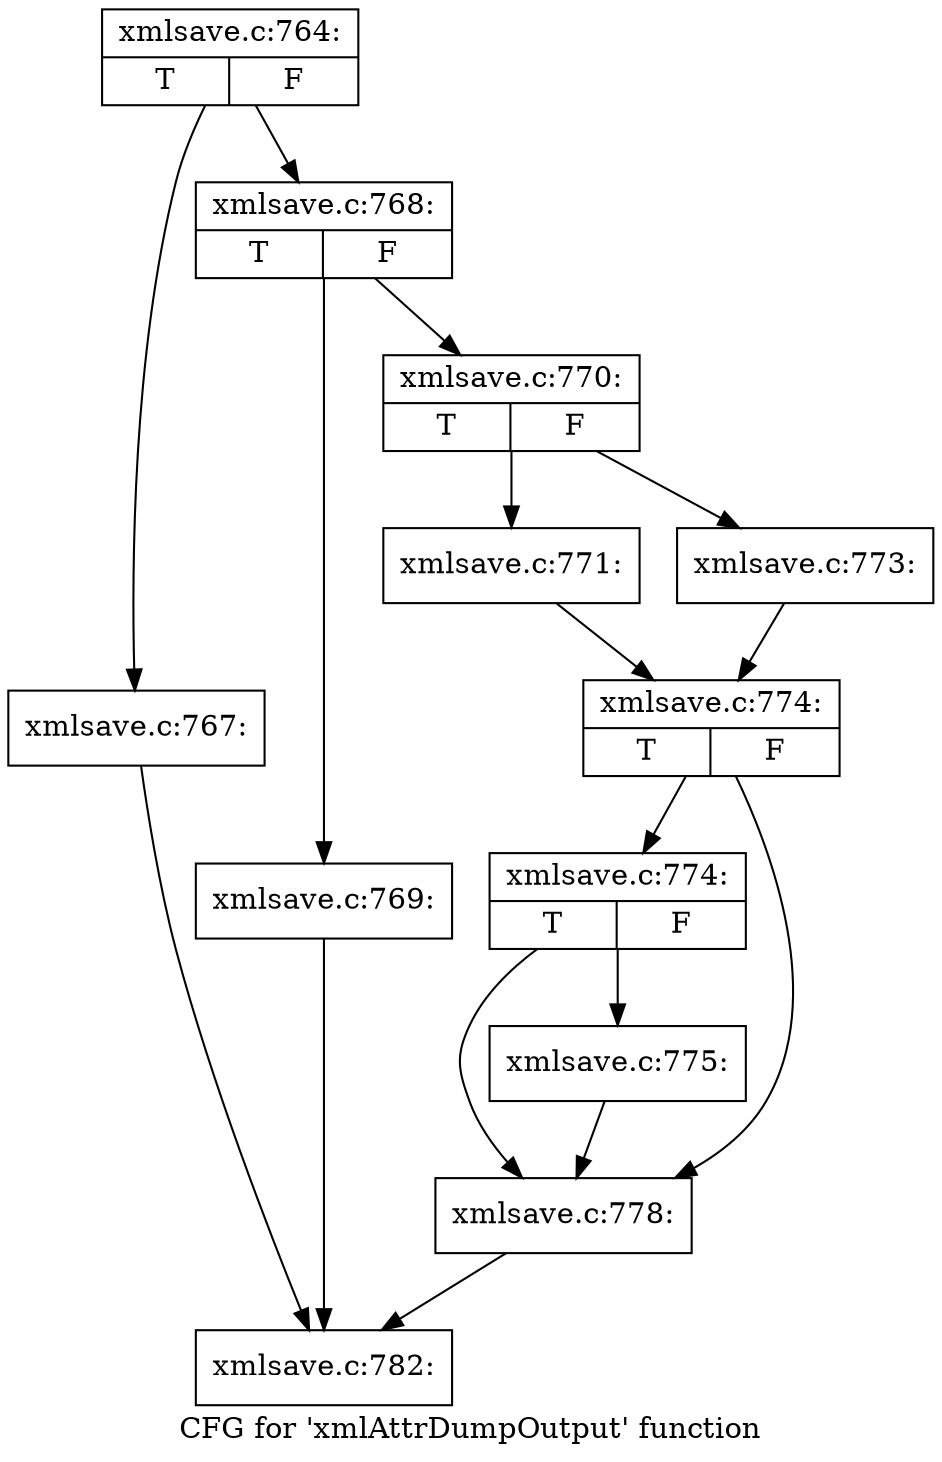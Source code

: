 digraph "CFG for 'xmlAttrDumpOutput' function" {
	label="CFG for 'xmlAttrDumpOutput' function";

	Node0x5832a50 [shape=record,label="{xmlsave.c:764:|{<s0>T|<s1>F}}"];
	Node0x5832a50 -> Node0x5832fc0;
	Node0x5832a50 -> Node0x58378b0;
	Node0x5832fc0 [shape=record,label="{xmlsave.c:767:}"];
	Node0x5832fc0 -> Node0x5836f30;
	Node0x58378b0 [shape=record,label="{xmlsave.c:768:|{<s0>T|<s1>F}}"];
	Node0x58378b0 -> Node0x5837f00;
	Node0x58378b0 -> Node0x5837f50;
	Node0x5837f00 [shape=record,label="{xmlsave.c:769:}"];
	Node0x5837f00 -> Node0x5836f30;
	Node0x5837f50 [shape=record,label="{xmlsave.c:770:|{<s0>T|<s1>F}}"];
	Node0x5837f50 -> Node0x5838300;
	Node0x5837f50 -> Node0x58383a0;
	Node0x5838300 [shape=record,label="{xmlsave.c:771:}"];
	Node0x5838300 -> Node0x5838350;
	Node0x58383a0 [shape=record,label="{xmlsave.c:773:}"];
	Node0x58383a0 -> Node0x5838350;
	Node0x5838350 [shape=record,label="{xmlsave.c:774:|{<s0>T|<s1>F}}"];
	Node0x5838350 -> Node0x5838cc0;
	Node0x5838350 -> Node0x5838c70;
	Node0x5838cc0 [shape=record,label="{xmlsave.c:774:|{<s0>T|<s1>F}}"];
	Node0x5838cc0 -> Node0x5838c20;
	Node0x5838cc0 -> Node0x5838c70;
	Node0x5838c20 [shape=record,label="{xmlsave.c:775:}"];
	Node0x5838c20 -> Node0x5838c70;
	Node0x5838c70 [shape=record,label="{xmlsave.c:778:}"];
	Node0x5838c70 -> Node0x5836f30;
	Node0x5836f30 [shape=record,label="{xmlsave.c:782:}"];
}
